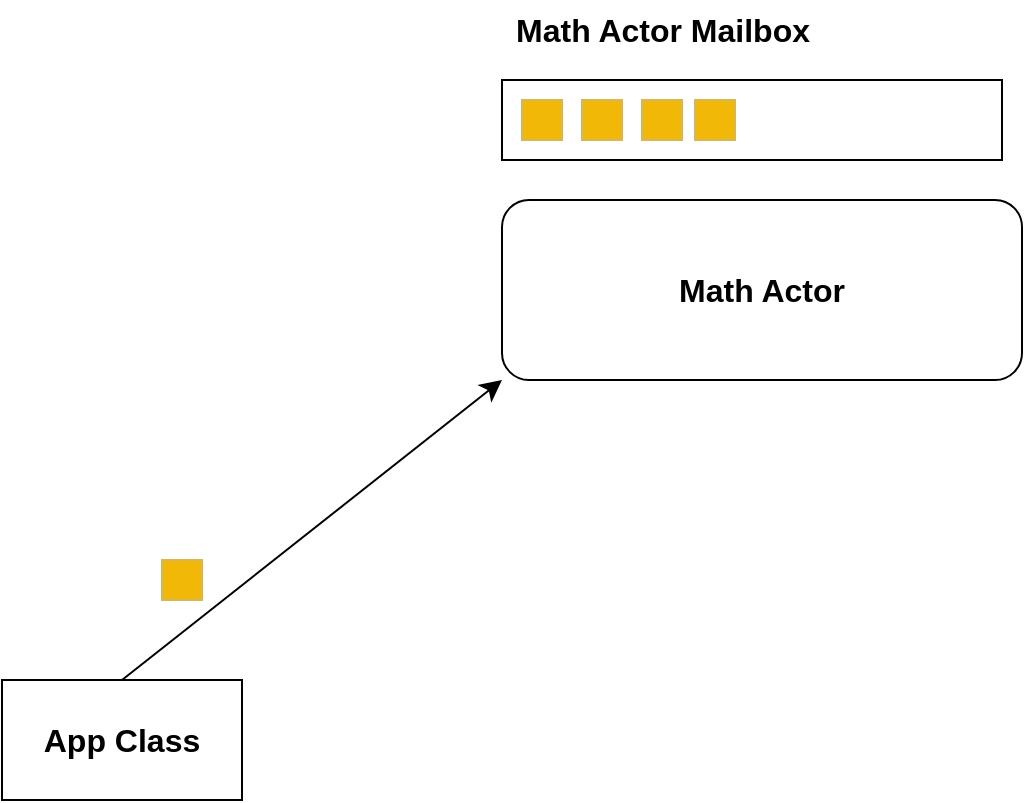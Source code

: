 <mxfile pages="2">
    <diagram name="Page-1" id="h4CQDlKUusq1GqVlx_TU">
        <mxGraphModel dx="2213" dy="1966" grid="1" gridSize="10" guides="1" tooltips="1" connect="1" arrows="1" fold="1" page="1" pageScale="1" pageWidth="827" pageHeight="1169" math="0" shadow="0">
            <root>
                <mxCell id="0"/>
                <mxCell id="1" parent="0"/>
                <mxCell id="0HVAG6EeUMpaKeZcnAx9-1" value="Math Actor" style="rounded=1;whiteSpace=wrap;html=1;fontSize=16;fontStyle=1" parent="1" vertex="1">
                    <mxGeometry x="-440" y="-1000" width="260" height="90" as="geometry"/>
                </mxCell>
                <mxCell id="0HVAG6EeUMpaKeZcnAx9-2" value="App Class" style="rounded=0;whiteSpace=wrap;html=1;fontSize=16;fontStyle=1" parent="1" vertex="1">
                    <mxGeometry x="-690" y="-760" width="120" height="60" as="geometry"/>
                </mxCell>
                <mxCell id="0HVAG6EeUMpaKeZcnAx9-3" value="" style="rounded=0;whiteSpace=wrap;html=1;fontSize=16;fillColor=#f2b807;strokeColor=#d6b656;" parent="1" vertex="1">
                    <mxGeometry x="-610" y="-820" width="20" height="20" as="geometry"/>
                </mxCell>
                <mxCell id="0HVAG6EeUMpaKeZcnAx9-4" value="" style="endArrow=classic;html=1;rounded=0;fontSize=12;curved=1;startSize=8;endSize=8;exitX=0.5;exitY=0;exitDx=0;exitDy=0;entryX=0;entryY=1;entryDx=0;entryDy=0;" parent="1" source="0HVAG6EeUMpaKeZcnAx9-2" target="0HVAG6EeUMpaKeZcnAx9-1" edge="1">
                    <mxGeometry width="50" height="50" relative="1" as="geometry">
                        <mxPoint x="-280" y="-880" as="sourcePoint"/>
                        <mxPoint x="-230" y="-930" as="targetPoint"/>
                    </mxGeometry>
                </mxCell>
                <mxCell id="0HVAG6EeUMpaKeZcnAx9-6" value="" style="rounded=0;whiteSpace=wrap;html=1;fontSize=16;" parent="1" vertex="1">
                    <mxGeometry x="-440" y="-1060" width="250" height="40" as="geometry"/>
                </mxCell>
                <mxCell id="0HVAG6EeUMpaKeZcnAx9-7" value="" style="rounded=0;whiteSpace=wrap;html=1;fontSize=16;fillColor=#f2b807;strokeColor=#d6b656;" parent="1" vertex="1">
                    <mxGeometry x="-343.5" y="-1050" width="20" height="20" as="geometry"/>
                </mxCell>
                <mxCell id="0HVAG6EeUMpaKeZcnAx9-8" value="" style="rounded=0;whiteSpace=wrap;html=1;fontSize=16;fillColor=#f2b807;strokeColor=#d6b656;" parent="1" vertex="1">
                    <mxGeometry x="-370" y="-1050" width="20" height="20" as="geometry"/>
                </mxCell>
                <mxCell id="0HVAG6EeUMpaKeZcnAx9-9" value="" style="rounded=0;whiteSpace=wrap;html=1;fontSize=16;fillColor=#f2b807;strokeColor=#d6b656;" parent="1" vertex="1">
                    <mxGeometry x="-400" y="-1050" width="20" height="20" as="geometry"/>
                </mxCell>
                <mxCell id="0HVAG6EeUMpaKeZcnAx9-10" value="" style="rounded=0;whiteSpace=wrap;html=1;fontSize=16;fillColor=#f2b807;strokeColor=#d6b656;" parent="1" vertex="1">
                    <mxGeometry x="-430" y="-1050" width="20" height="20" as="geometry"/>
                </mxCell>
                <mxCell id="0HVAG6EeUMpaKeZcnAx9-11" value="Math Actor Mailbox" style="text;html=1;align=center;verticalAlign=middle;resizable=0;points=[];autosize=1;strokeColor=none;fillColor=none;fontSize=16;fontStyle=1" parent="1" vertex="1">
                    <mxGeometry x="-445" y="-1100" width="170" height="30" as="geometry"/>
                </mxCell>
            </root>
        </mxGraphModel>
    </diagram>
    <diagram id="u01onYUZsa1WfEFFgpX7" name="Page-2">
        <mxGraphModel dx="1386" dy="797" grid="1" gridSize="10" guides="1" tooltips="1" connect="1" arrows="1" fold="1" page="1" pageScale="1" pageWidth="827" pageHeight="1169" math="0" shadow="0">
            <root>
                <mxCell id="0"/>
                <mxCell id="1" parent="0"/>
                <mxCell id="Gq7ZEHgWj2kwSomQh8bF-1" value="Virtualization" style="text;html=1;align=center;verticalAlign=middle;whiteSpace=wrap;rounded=0;fontStyle=1;fontSize=20;" parent="1" vertex="1">
                    <mxGeometry x="90" y="50" width="296" height="30" as="geometry"/>
                </mxCell>
                <mxCell id="Gq7ZEHgWj2kwSomQh8bF-3" value="SERVER (HOST)" style="rounded=0;whiteSpace=wrap;html=1;flipV=0;flipH=1;direction=west;textDirection=vertical-lr;fontStyle=1" parent="1" vertex="1">
                    <mxGeometry x="80" y="120" width="70" height="240" as="geometry"/>
                </mxCell>
                <mxCell id="Gq7ZEHgWj2kwSomQh8bF-4" value="" style="shape=flexArrow;endArrow=classic;html=1;rounded=0;fontStyle=1" parent="1" edge="1">
                    <mxGeometry width="50" height="50" relative="1" as="geometry">
                        <mxPoint x="160" y="150" as="sourcePoint"/>
                        <mxPoint x="210" y="150" as="targetPoint"/>
                    </mxGeometry>
                </mxCell>
                <mxCell id="Gq7ZEHgWj2kwSomQh8bF-5" value="VM" style="text;html=1;align=center;verticalAlign=middle;resizable=0;points=[];autosize=1;strokeColor=none;fillColor=none;fontStyle=1" parent="1" vertex="1">
                    <mxGeometry x="205" y="135" width="40" height="30" as="geometry"/>
                </mxCell>
                <mxCell id="Gq7ZEHgWj2kwSomQh8bF-6" value="" style="shape=flexArrow;endArrow=classic;html=1;rounded=0;fontStyle=1" parent="1" edge="1">
                    <mxGeometry width="50" height="50" relative="1" as="geometry">
                        <mxPoint x="160" y="207" as="sourcePoint"/>
                        <mxPoint x="210" y="207" as="targetPoint"/>
                    </mxGeometry>
                </mxCell>
                <mxCell id="Gq7ZEHgWj2kwSomQh8bF-7" value="" style="shape=flexArrow;endArrow=classic;html=1;rounded=0;fontStyle=1" parent="1" edge="1">
                    <mxGeometry width="50" height="50" relative="1" as="geometry">
                        <mxPoint x="160" y="266" as="sourcePoint"/>
                        <mxPoint x="210" y="266" as="targetPoint"/>
                    </mxGeometry>
                </mxCell>
                <mxCell id="Gq7ZEHgWj2kwSomQh8bF-8" value="" style="shape=flexArrow;endArrow=classic;html=1;rounded=0;fontStyle=1" parent="1" edge="1">
                    <mxGeometry width="50" height="50" relative="1" as="geometry">
                        <mxPoint x="160" y="326" as="sourcePoint"/>
                        <mxPoint x="210" y="326" as="targetPoint"/>
                    </mxGeometry>
                </mxCell>
                <mxCell id="Gq7ZEHgWj2kwSomQh8bF-9" value="VM" style="text;html=1;align=center;verticalAlign=middle;resizable=0;points=[];autosize=1;strokeColor=none;fillColor=none;fontStyle=1" parent="1" vertex="1">
                    <mxGeometry x="202" y="311" width="40" height="30" as="geometry"/>
                </mxCell>
                <mxCell id="Gq7ZEHgWj2kwSomQh8bF-10" value="VM" style="text;html=1;align=center;verticalAlign=middle;resizable=0;points=[];autosize=1;strokeColor=none;fillColor=none;fontStyle=1" parent="1" vertex="1">
                    <mxGeometry x="203" y="251" width="40" height="30" as="geometry"/>
                </mxCell>
                <mxCell id="Gq7ZEHgWj2kwSomQh8bF-11" value="VM" style="text;html=1;align=center;verticalAlign=middle;resizable=0;points=[];autosize=1;strokeColor=none;fillColor=none;fontStyle=1" parent="1" vertex="1">
                    <mxGeometry x="205" y="192" width="40" height="30" as="geometry"/>
                </mxCell>
                <mxCell id="Gq7ZEHgWj2kwSomQh8bF-12" value="Processor" style="ellipse;whiteSpace=wrap;html=1;fontStyle=1" parent="1" vertex="1">
                    <mxGeometry x="330" y="110" width="100" height="50" as="geometry"/>
                </mxCell>
                <mxCell id="Gq7ZEHgWj2kwSomQh8bF-13" value="RAM" style="ellipse;whiteSpace=wrap;html=1;fontStyle=1" parent="1" vertex="1">
                    <mxGeometry x="330" y="175" width="100" height="50" as="geometry"/>
                </mxCell>
                <mxCell id="Gq7ZEHgWj2kwSomQh8bF-14" value="ROM" style="ellipse;whiteSpace=wrap;html=1;fontStyle=1" parent="1" vertex="1">
                    <mxGeometry x="330" y="235" width="100" height="50" as="geometry"/>
                </mxCell>
                <mxCell id="Gq7ZEHgWj2kwSomQh8bF-15" value="Network" style="ellipse;whiteSpace=wrap;html=1;fontStyle=1" parent="1" vertex="1">
                    <mxGeometry x="330" y="300" width="100" height="50" as="geometry"/>
                </mxCell>
                <mxCell id="Gq7ZEHgWj2kwSomQh8bF-16" value="" style="shape=flexArrow;endArrow=classic;html=1;rounded=0;entryX=0.5;entryY=0;entryDx=0;entryDy=0;fontStyle=1" parent="1" edge="1">
                    <mxGeometry width="50" height="50" relative="1" as="geometry">
                        <mxPoint x="115" y="407" as="sourcePoint"/>
                        <mxPoint x="115" y="367" as="targetPoint"/>
                    </mxGeometry>
                </mxCell>
                <mxCell id="Gq7ZEHgWj2kwSomQh8bF-17" value="Hypervisor&amp;nbsp;&lt;div&gt;(Virtual Machine Manager)&lt;/div&gt;" style="text;html=1;align=center;verticalAlign=middle;whiteSpace=wrap;rounded=0;fontStyle=1" parent="1" vertex="1">
                    <mxGeometry x="40" y="420" width="165" height="30" as="geometry"/>
                </mxCell>
                <mxCell id="Gq7ZEHgWj2kwSomQh8bF-18" value="Guest Machines" style="text;html=1;align=center;verticalAlign=middle;resizable=0;points=[];autosize=1;strokeColor=none;fillColor=none;fontStyle=1;rotation=90;" parent="1" vertex="1">
                    <mxGeometry x="202" y="221" width="110" height="30" as="geometry"/>
                </mxCell>
            </root>
        </mxGraphModel>
    </diagram>
    <diagram id="EhXJyt8wFTrJG-HTGnQM" name="Page-3">
        <mxGraphModel dx="1386" dy="797" grid="1" gridSize="10" guides="1" tooltips="1" connect="1" arrows="1" fold="1" page="1" pageScale="1" pageWidth="850" pageHeight="1100" math="0" shadow="0">
            <root>
                <mxCell id="0"/>
                <mxCell id="1" parent="0"/>
                <mxCell id="VYl1PzPcGjjNupJS6Z0N-1" value="Guest OS" style="rounded=0;whiteSpace=wrap;html=1;fontStyle=1" vertex="1" parent="1">
                    <mxGeometry x="160" y="240" width="120" height="40" as="geometry"/>
                </mxCell>
                <mxCell id="VYl1PzPcGjjNupJS6Z0N-2" value="Guest OS" style="rounded=0;whiteSpace=wrap;html=1;fontStyle=1" vertex="1" parent="1">
                    <mxGeometry x="300" y="240" width="120" height="40" as="geometry"/>
                </mxCell>
                <mxCell id="VYl1PzPcGjjNupJS6Z0N-3" value="Hypervisor" style="rounded=0;whiteSpace=wrap;html=1;fontStyle=1" vertex="1" parent="1">
                    <mxGeometry x="160" y="300" width="260" height="40" as="geometry"/>
                </mxCell>
                <mxCell id="VYl1PzPcGjjNupJS6Z0N-4" value="?" style="rounded=0;whiteSpace=wrap;html=1;fontStyle=1" vertex="1" parent="1">
                    <mxGeometry x="160" y="360" width="260" height="40" as="geometry"/>
                </mxCell>
                <mxCell id="VYl1PzPcGjjNupJS6Z0N-5" value="System Hardware" style="rounded=0;whiteSpace=wrap;html=1;fontStyle=1" vertex="1" parent="1">
                    <mxGeometry x="160" y="420" width="260" height="40" as="geometry"/>
                </mxCell>
            </root>
        </mxGraphModel>
    </diagram>
</mxfile>